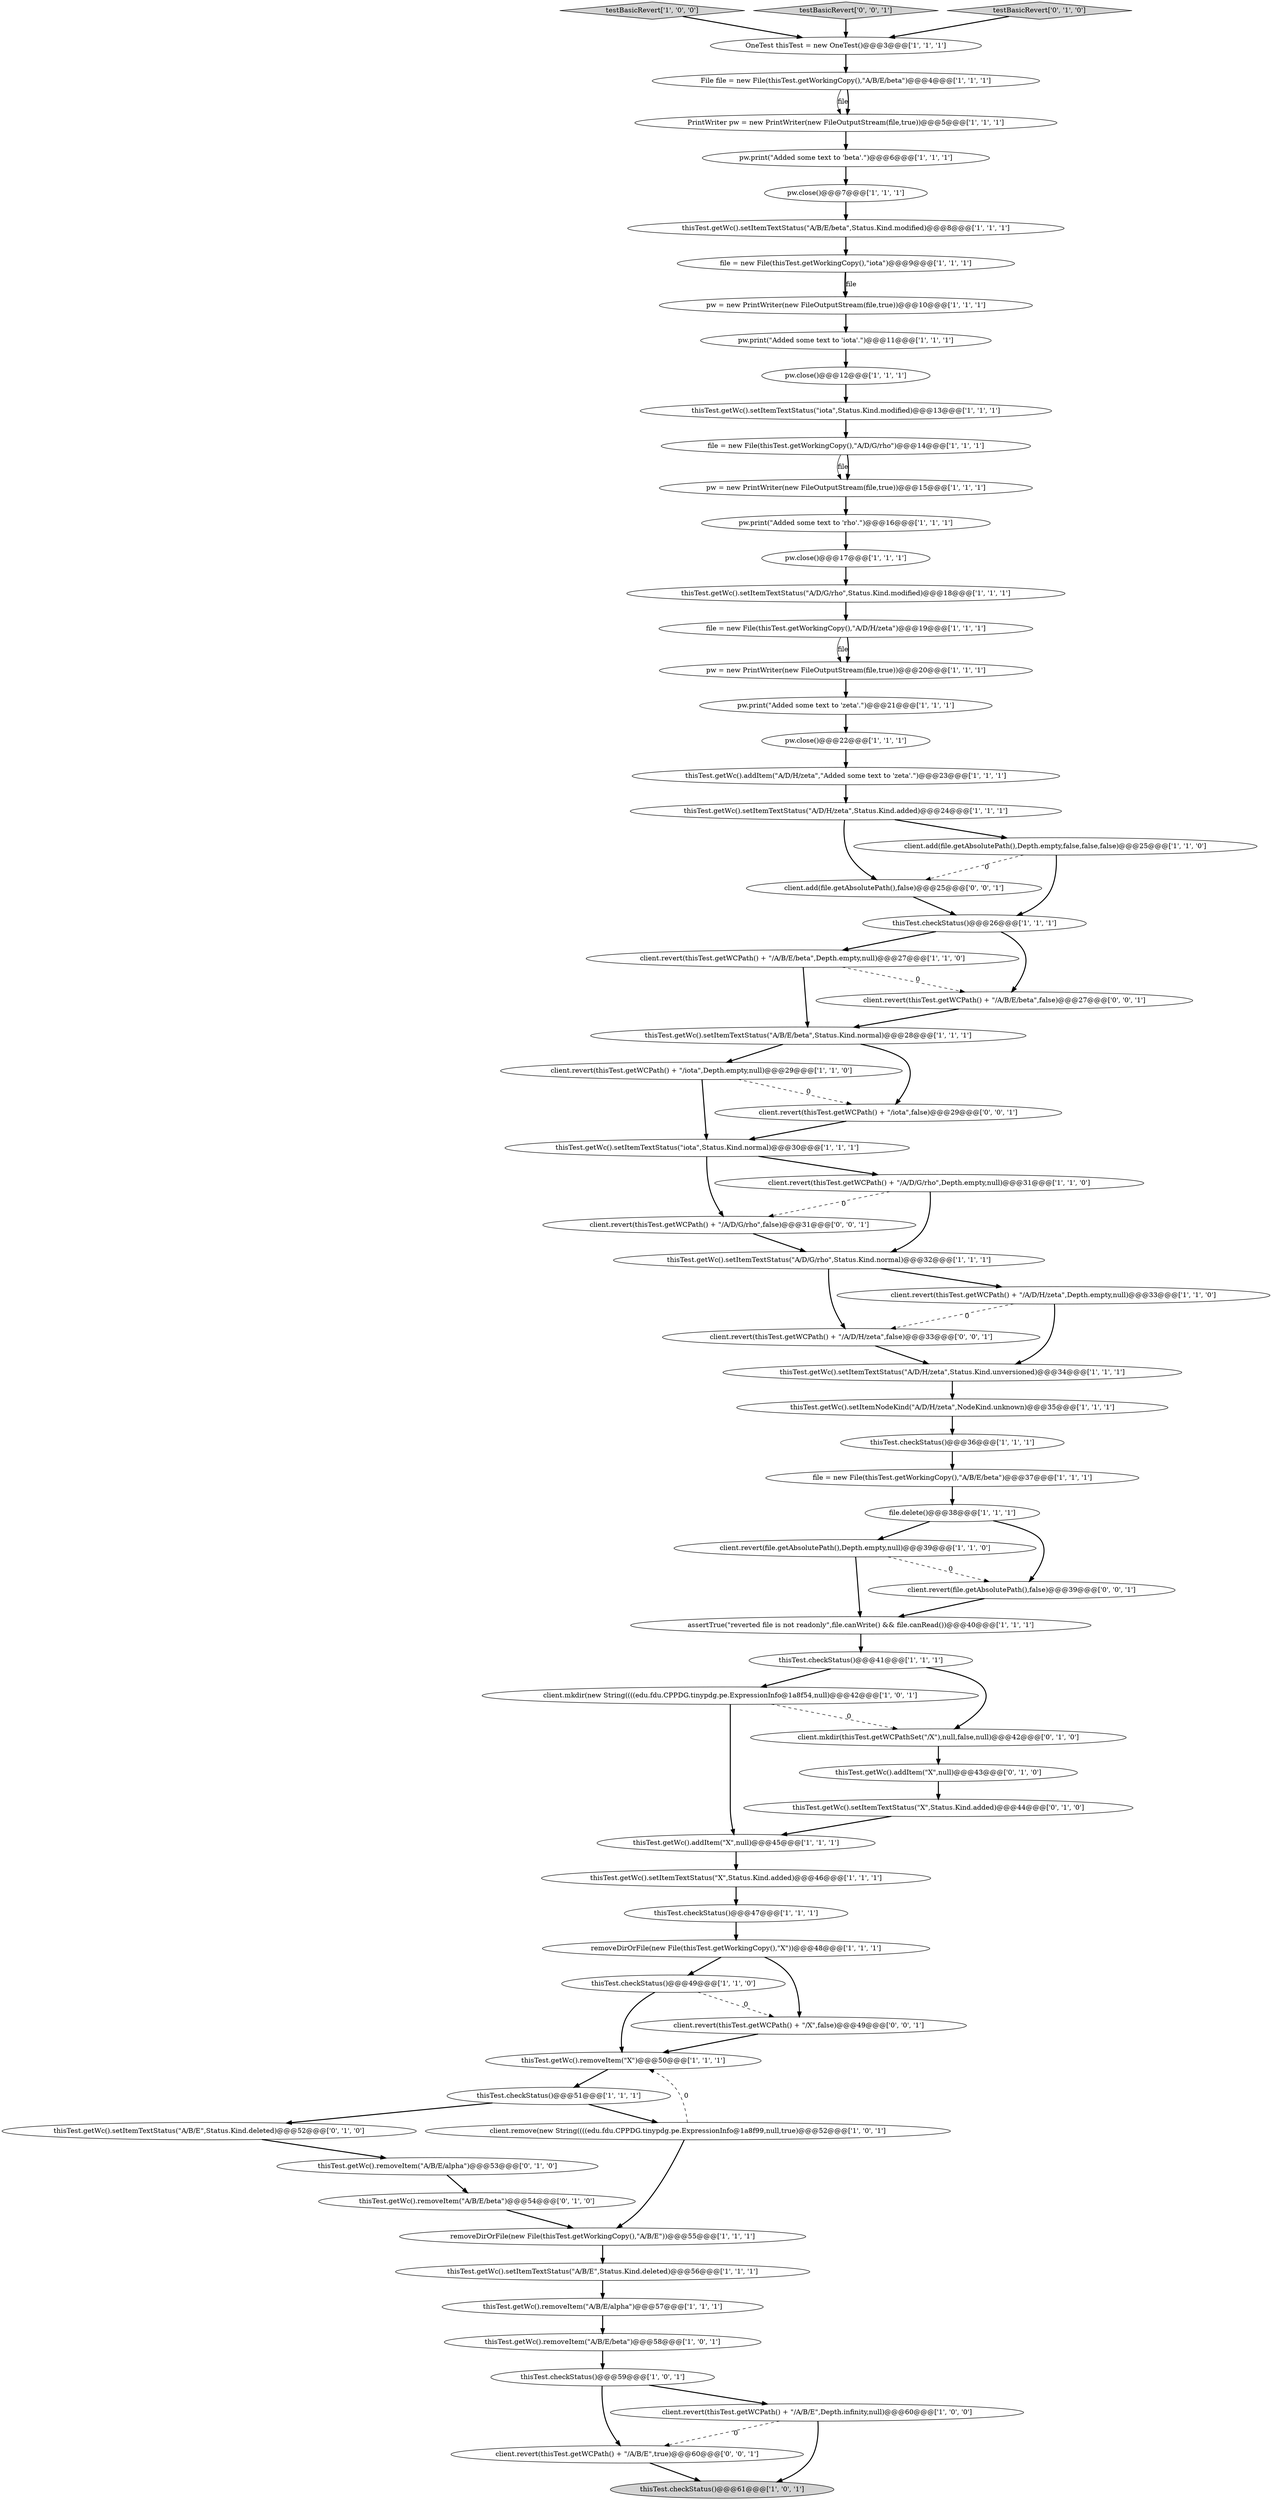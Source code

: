 digraph {
67 [style = filled, label = "client.revert(thisTest.getWCPath() + \"/A/D/H/zeta\",false)@@@33@@@['0', '0', '1']", fillcolor = white, shape = ellipse image = "AAA0AAABBB3BBB"];
48 [style = filled, label = "file = new File(thisTest.getWorkingCopy(),\"A/D/H/zeta\")@@@19@@@['1', '1', '1']", fillcolor = white, shape = ellipse image = "AAA0AAABBB1BBB"];
0 [style = filled, label = "client.revert(thisTest.getWCPath() + \"/iota\",Depth.empty,null)@@@29@@@['1', '1', '0']", fillcolor = white, shape = ellipse image = "AAA0AAABBB1BBB"];
60 [style = filled, label = "thisTest.getWc().setItemTextStatus(\"X\",Status.Kind.added)@@@44@@@['0', '1', '0']", fillcolor = white, shape = ellipse image = "AAA0AAABBB2BBB"];
45 [style = filled, label = "assertTrue(\"reverted file is not readonly\",file.canWrite() && file.canRead())@@@40@@@['1', '1', '1']", fillcolor = white, shape = ellipse image = "AAA0AAABBB1BBB"];
30 [style = filled, label = "thisTest.getWc().setItemTextStatus(\"A/B/E/beta\",Status.Kind.modified)@@@8@@@['1', '1', '1']", fillcolor = white, shape = ellipse image = "AAA0AAABBB1BBB"];
37 [style = filled, label = "testBasicRevert['1', '0', '0']", fillcolor = lightgray, shape = diamond image = "AAA0AAABBB1BBB"];
69 [style = filled, label = "client.revert(thisTest.getWCPath() + \"/A/B/E\",true)@@@60@@@['0', '0', '1']", fillcolor = white, shape = ellipse image = "AAA0AAABBB3BBB"];
51 [style = filled, label = "thisTest.getWc().removeItem(\"A/B/E/beta\")@@@58@@@['1', '0', '1']", fillcolor = white, shape = ellipse image = "AAA0AAABBB1BBB"];
29 [style = filled, label = "thisTest.checkStatus()@@@41@@@['1', '1', '1']", fillcolor = white, shape = ellipse image = "AAA0AAABBB1BBB"];
11 [style = filled, label = "pw = new PrintWriter(new FileOutputStream(file,true))@@@20@@@['1', '1', '1']", fillcolor = white, shape = ellipse image = "AAA0AAABBB1BBB"];
36 [style = filled, label = "pw = new PrintWriter(new FileOutputStream(file,true))@@@15@@@['1', '1', '1']", fillcolor = white, shape = ellipse image = "AAA0AAABBB1BBB"];
42 [style = filled, label = "thisTest.getWc().setItemTextStatus(\"A/B/E/beta\",Status.Kind.normal)@@@28@@@['1', '1', '1']", fillcolor = white, shape = ellipse image = "AAA0AAABBB1BBB"];
49 [style = filled, label = "thisTest.getWc().removeItem(\"A/B/E/alpha\")@@@57@@@['1', '1', '1']", fillcolor = white, shape = ellipse image = "AAA0AAABBB1BBB"];
50 [style = filled, label = "file = new File(thisTest.getWorkingCopy(),\"iota\")@@@9@@@['1', '1', '1']", fillcolor = white, shape = ellipse image = "AAA0AAABBB1BBB"];
63 [style = filled, label = "client.revert(thisTest.getWCPath() + \"/iota\",false)@@@29@@@['0', '0', '1']", fillcolor = white, shape = ellipse image = "AAA0AAABBB3BBB"];
1 [style = filled, label = "thisTest.getWc().setItemTextStatus(\"A/D/H/zeta\",Status.Kind.unversioned)@@@34@@@['1', '1', '1']", fillcolor = white, shape = ellipse image = "AAA0AAABBB1BBB"];
56 [style = filled, label = "thisTest.getWc().addItem(\"X\",null)@@@43@@@['0', '1', '0']", fillcolor = white, shape = ellipse image = "AAA0AAABBB2BBB"];
25 [style = filled, label = "pw.print(\"Added some text to 'zeta'.\")@@@21@@@['1', '1', '1']", fillcolor = white, shape = ellipse image = "AAA0AAABBB1BBB"];
58 [style = filled, label = "thisTest.getWc().setItemTextStatus(\"A/B/E\",Status.Kind.deleted)@@@52@@@['0', '1', '0']", fillcolor = white, shape = ellipse image = "AAA0AAABBB2BBB"];
7 [style = filled, label = "thisTest.checkStatus()@@@61@@@['1', '0', '1']", fillcolor = lightgray, shape = ellipse image = "AAA0AAABBB1BBB"];
16 [style = filled, label = "thisTest.getWc().setItemTextStatus(\"iota\",Status.Kind.modified)@@@13@@@['1', '1', '1']", fillcolor = white, shape = ellipse image = "AAA0AAABBB1BBB"];
43 [style = filled, label = "file.delete()@@@38@@@['1', '1', '1']", fillcolor = white, shape = ellipse image = "AAA0AAABBB1BBB"];
46 [style = filled, label = "thisTest.getWc().addItem(\"X\",null)@@@45@@@['1', '1', '1']", fillcolor = white, shape = ellipse image = "AAA0AAABBB1BBB"];
26 [style = filled, label = "thisTest.getWc().removeItem(\"X\")@@@50@@@['1', '1', '1']", fillcolor = white, shape = ellipse image = "AAA0AAABBB1BBB"];
40 [style = filled, label = "thisTest.checkStatus()@@@59@@@['1', '0', '1']", fillcolor = white, shape = ellipse image = "AAA0AAABBB1BBB"];
64 [style = filled, label = "client.revert(thisTest.getWCPath() + \"/A/D/G/rho\",false)@@@31@@@['0', '0', '1']", fillcolor = white, shape = ellipse image = "AAA0AAABBB3BBB"];
10 [style = filled, label = "thisTest.checkStatus()@@@26@@@['1', '1', '1']", fillcolor = white, shape = ellipse image = "AAA0AAABBB1BBB"];
12 [style = filled, label = "PrintWriter pw = new PrintWriter(new FileOutputStream(file,true))@@@5@@@['1', '1', '1']", fillcolor = white, shape = ellipse image = "AAA0AAABBB1BBB"];
24 [style = filled, label = "pw.print(\"Added some text to 'beta'.\")@@@6@@@['1', '1', '1']", fillcolor = white, shape = ellipse image = "AAA0AAABBB1BBB"];
3 [style = filled, label = "pw.close()@@@12@@@['1', '1', '1']", fillcolor = white, shape = ellipse image = "AAA0AAABBB1BBB"];
71 [style = filled, label = "client.add(file.getAbsolutePath(),false)@@@25@@@['0', '0', '1']", fillcolor = white, shape = ellipse image = "AAA0AAABBB3BBB"];
17 [style = filled, label = "pw.close()@@@22@@@['1', '1', '1']", fillcolor = white, shape = ellipse image = "AAA0AAABBB1BBB"];
8 [style = filled, label = "client.add(file.getAbsolutePath(),Depth.empty,false,false,false)@@@25@@@['1', '1', '0']", fillcolor = white, shape = ellipse image = "AAA0AAABBB1BBB"];
6 [style = filled, label = "thisTest.getWc().setItemTextStatus(\"A/D/G/rho\",Status.Kind.normal)@@@32@@@['1', '1', '1']", fillcolor = white, shape = ellipse image = "AAA0AAABBB1BBB"];
47 [style = filled, label = "client.mkdir(new String((((edu.fdu.CPPDG.tinypdg.pe.ExpressionInfo@1a8f54,null)@@@42@@@['1', '0', '1']", fillcolor = white, shape = ellipse image = "AAA0AAABBB1BBB"];
21 [style = filled, label = "client.revert(thisTest.getWCPath() + \"/A/D/H/zeta\",Depth.empty,null)@@@33@@@['1', '1', '0']", fillcolor = white, shape = ellipse image = "AAA0AAABBB1BBB"];
15 [style = filled, label = "thisTest.getWc().setItemTextStatus(\"X\",Status.Kind.added)@@@46@@@['1', '1', '1']", fillcolor = white, shape = ellipse image = "AAA0AAABBB1BBB"];
57 [style = filled, label = "client.mkdir(thisTest.getWCPathSet(\"/X\"),null,false,null)@@@42@@@['0', '1', '0']", fillcolor = white, shape = ellipse image = "AAA1AAABBB2BBB"];
23 [style = filled, label = "client.revert(thisTest.getWCPath() + \"/A/B/E/beta\",Depth.empty,null)@@@27@@@['1', '1', '0']", fillcolor = white, shape = ellipse image = "AAA0AAABBB1BBB"];
61 [style = filled, label = "thisTest.getWc().removeItem(\"A/B/E/beta\")@@@54@@@['0', '1', '0']", fillcolor = white, shape = ellipse image = "AAA0AAABBB2BBB"];
59 [style = filled, label = "thisTest.getWc().removeItem(\"A/B/E/alpha\")@@@53@@@['0', '1', '0']", fillcolor = white, shape = ellipse image = "AAA0AAABBB2BBB"];
65 [style = filled, label = "testBasicRevert['0', '0', '1']", fillcolor = lightgray, shape = diamond image = "AAA0AAABBB3BBB"];
66 [style = filled, label = "client.revert(thisTest.getWCPath() + \"/A/B/E/beta\",false)@@@27@@@['0', '0', '1']", fillcolor = white, shape = ellipse image = "AAA0AAABBB3BBB"];
52 [style = filled, label = "client.remove(new String((((edu.fdu.CPPDG.tinypdg.pe.ExpressionInfo@1a8f99,null,true)@@@52@@@['1', '0', '1']", fillcolor = white, shape = ellipse image = "AAA0AAABBB1BBB"];
39 [style = filled, label = "pw = new PrintWriter(new FileOutputStream(file,true))@@@10@@@['1', '1', '1']", fillcolor = white, shape = ellipse image = "AAA0AAABBB1BBB"];
41 [style = filled, label = "removeDirOrFile(new File(thisTest.getWorkingCopy(),\"X\"))@@@48@@@['1', '1', '1']", fillcolor = white, shape = ellipse image = "AAA0AAABBB1BBB"];
19 [style = filled, label = "client.revert(thisTest.getWCPath() + \"/A/D/G/rho\",Depth.empty,null)@@@31@@@['1', '1', '0']", fillcolor = white, shape = ellipse image = "AAA0AAABBB1BBB"];
20 [style = filled, label = "client.revert(file.getAbsolutePath(),Depth.empty,null)@@@39@@@['1', '1', '0']", fillcolor = white, shape = ellipse image = "AAA0AAABBB1BBB"];
5 [style = filled, label = "pw.print(\"Added some text to 'iota'.\")@@@11@@@['1', '1', '1']", fillcolor = white, shape = ellipse image = "AAA0AAABBB1BBB"];
27 [style = filled, label = "OneTest thisTest = new OneTest()@@@3@@@['1', '1', '1']", fillcolor = white, shape = ellipse image = "AAA0AAABBB1BBB"];
35 [style = filled, label = "thisTest.getWc().setItemTextStatus(\"A/D/H/zeta\",Status.Kind.added)@@@24@@@['1', '1', '1']", fillcolor = white, shape = ellipse image = "AAA0AAABBB1BBB"];
4 [style = filled, label = "thisTest.checkStatus()@@@36@@@['1', '1', '1']", fillcolor = white, shape = ellipse image = "AAA0AAABBB1BBB"];
14 [style = filled, label = "thisTest.getWc().setItemTextStatus(\"A/D/G/rho\",Status.Kind.modified)@@@18@@@['1', '1', '1']", fillcolor = white, shape = ellipse image = "AAA0AAABBB1BBB"];
32 [style = filled, label = "pw.close()@@@17@@@['1', '1', '1']", fillcolor = white, shape = ellipse image = "AAA0AAABBB1BBB"];
33 [style = filled, label = "removeDirOrFile(new File(thisTest.getWorkingCopy(),\"A/B/E\"))@@@55@@@['1', '1', '1']", fillcolor = white, shape = ellipse image = "AAA0AAABBB1BBB"];
38 [style = filled, label = "thisTest.checkStatus()@@@51@@@['1', '1', '1']", fillcolor = white, shape = ellipse image = "AAA0AAABBB1BBB"];
55 [style = filled, label = "pw.close()@@@7@@@['1', '1', '1']", fillcolor = white, shape = ellipse image = "AAA0AAABBB1BBB"];
31 [style = filled, label = "thisTest.getWc().setItemTextStatus(\"iota\",Status.Kind.normal)@@@30@@@['1', '1', '1']", fillcolor = white, shape = ellipse image = "AAA0AAABBB1BBB"];
62 [style = filled, label = "testBasicRevert['0', '1', '0']", fillcolor = lightgray, shape = diamond image = "AAA0AAABBB2BBB"];
2 [style = filled, label = "thisTest.checkStatus()@@@49@@@['1', '1', '0']", fillcolor = white, shape = ellipse image = "AAA0AAABBB1BBB"];
53 [style = filled, label = "client.revert(thisTest.getWCPath() + \"/A/B/E\",Depth.infinity,null)@@@60@@@['1', '0', '0']", fillcolor = white, shape = ellipse image = "AAA0AAABBB1BBB"];
68 [style = filled, label = "client.revert(thisTest.getWCPath() + \"/X\",false)@@@49@@@['0', '0', '1']", fillcolor = white, shape = ellipse image = "AAA0AAABBB3BBB"];
34 [style = filled, label = "thisTest.getWc().setItemTextStatus(\"A/B/E\",Status.Kind.deleted)@@@56@@@['1', '1', '1']", fillcolor = white, shape = ellipse image = "AAA0AAABBB1BBB"];
18 [style = filled, label = "file = new File(thisTest.getWorkingCopy(),\"A/B/E/beta\")@@@37@@@['1', '1', '1']", fillcolor = white, shape = ellipse image = "AAA0AAABBB1BBB"];
13 [style = filled, label = "thisTest.getWc().setItemNodeKind(\"A/D/H/zeta\",NodeKind.unknown)@@@35@@@['1', '1', '1']", fillcolor = white, shape = ellipse image = "AAA0AAABBB1BBB"];
70 [style = filled, label = "client.revert(file.getAbsolutePath(),false)@@@39@@@['0', '0', '1']", fillcolor = white, shape = ellipse image = "AAA0AAABBB3BBB"];
54 [style = filled, label = "pw.print(\"Added some text to 'rho'.\")@@@16@@@['1', '1', '1']", fillcolor = white, shape = ellipse image = "AAA0AAABBB1BBB"];
9 [style = filled, label = "thisTest.checkStatus()@@@47@@@['1', '1', '1']", fillcolor = white, shape = ellipse image = "AAA0AAABBB1BBB"];
44 [style = filled, label = "file = new File(thisTest.getWorkingCopy(),\"A/D/G/rho\")@@@14@@@['1', '1', '1']", fillcolor = white, shape = ellipse image = "AAA0AAABBB1BBB"];
22 [style = filled, label = "File file = new File(thisTest.getWorkingCopy(),\"A/B/E/beta\")@@@4@@@['1', '1', '1']", fillcolor = white, shape = ellipse image = "AAA0AAABBB1BBB"];
28 [style = filled, label = "thisTest.getWc().addItem(\"A/D/H/zeta\",\"Added some text to 'zeta'.\")@@@23@@@['1', '1', '1']", fillcolor = white, shape = ellipse image = "AAA0AAABBB1BBB"];
31->64 [style = bold, label=""];
59->61 [style = bold, label=""];
26->38 [style = bold, label=""];
52->33 [style = bold, label=""];
19->6 [style = bold, label=""];
10->23 [style = bold, label=""];
39->5 [style = bold, label=""];
43->70 [style = bold, label=""];
33->34 [style = bold, label=""];
34->49 [style = bold, label=""];
40->53 [style = bold, label=""];
25->17 [style = bold, label=""];
12->24 [style = bold, label=""];
29->57 [style = bold, label=""];
57->56 [style = bold, label=""];
61->33 [style = bold, label=""];
41->68 [style = bold, label=""];
6->21 [style = bold, label=""];
44->36 [style = solid, label="file"];
53->7 [style = bold, label=""];
69->7 [style = bold, label=""];
54->32 [style = bold, label=""];
38->52 [style = bold, label=""];
50->39 [style = bold, label=""];
58->59 [style = bold, label=""];
50->39 [style = solid, label="file"];
20->70 [style = dashed, label="0"];
36->54 [style = bold, label=""];
52->26 [style = dashed, label="0"];
15->9 [style = bold, label=""];
24->55 [style = bold, label=""];
2->26 [style = bold, label=""];
22->12 [style = solid, label="file"];
47->46 [style = bold, label=""];
23->66 [style = dashed, label="0"];
45->29 [style = bold, label=""];
70->45 [style = bold, label=""];
18->43 [style = bold, label=""];
67->1 [style = bold, label=""];
35->8 [style = bold, label=""];
43->20 [style = bold, label=""];
2->68 [style = dashed, label="0"];
62->27 [style = bold, label=""];
30->50 [style = bold, label=""];
8->10 [style = bold, label=""];
1->13 [style = bold, label=""];
11->25 [style = bold, label=""];
64->6 [style = bold, label=""];
13->4 [style = bold, label=""];
19->64 [style = dashed, label="0"];
41->2 [style = bold, label=""];
38->58 [style = bold, label=""];
53->69 [style = dashed, label="0"];
32->14 [style = bold, label=""];
51->40 [style = bold, label=""];
48->11 [style = solid, label="file"];
56->60 [style = bold, label=""];
68->26 [style = bold, label=""];
29->47 [style = bold, label=""];
65->27 [style = bold, label=""];
14->48 [style = bold, label=""];
21->1 [style = bold, label=""];
5->3 [style = bold, label=""];
3->16 [style = bold, label=""];
22->12 [style = bold, label=""];
31->19 [style = bold, label=""];
9->41 [style = bold, label=""];
63->31 [style = bold, label=""];
4->18 [style = bold, label=""];
23->42 [style = bold, label=""];
71->10 [style = bold, label=""];
42->0 [style = bold, label=""];
28->35 [style = bold, label=""];
49->51 [style = bold, label=""];
37->27 [style = bold, label=""];
60->46 [style = bold, label=""];
66->42 [style = bold, label=""];
27->22 [style = bold, label=""];
20->45 [style = bold, label=""];
0->31 [style = bold, label=""];
16->44 [style = bold, label=""];
6->67 [style = bold, label=""];
55->30 [style = bold, label=""];
48->11 [style = bold, label=""];
46->15 [style = bold, label=""];
35->71 [style = bold, label=""];
42->63 [style = bold, label=""];
17->28 [style = bold, label=""];
10->66 [style = bold, label=""];
0->63 [style = dashed, label="0"];
21->67 [style = dashed, label="0"];
40->69 [style = bold, label=""];
47->57 [style = dashed, label="0"];
44->36 [style = bold, label=""];
8->71 [style = dashed, label="0"];
}
